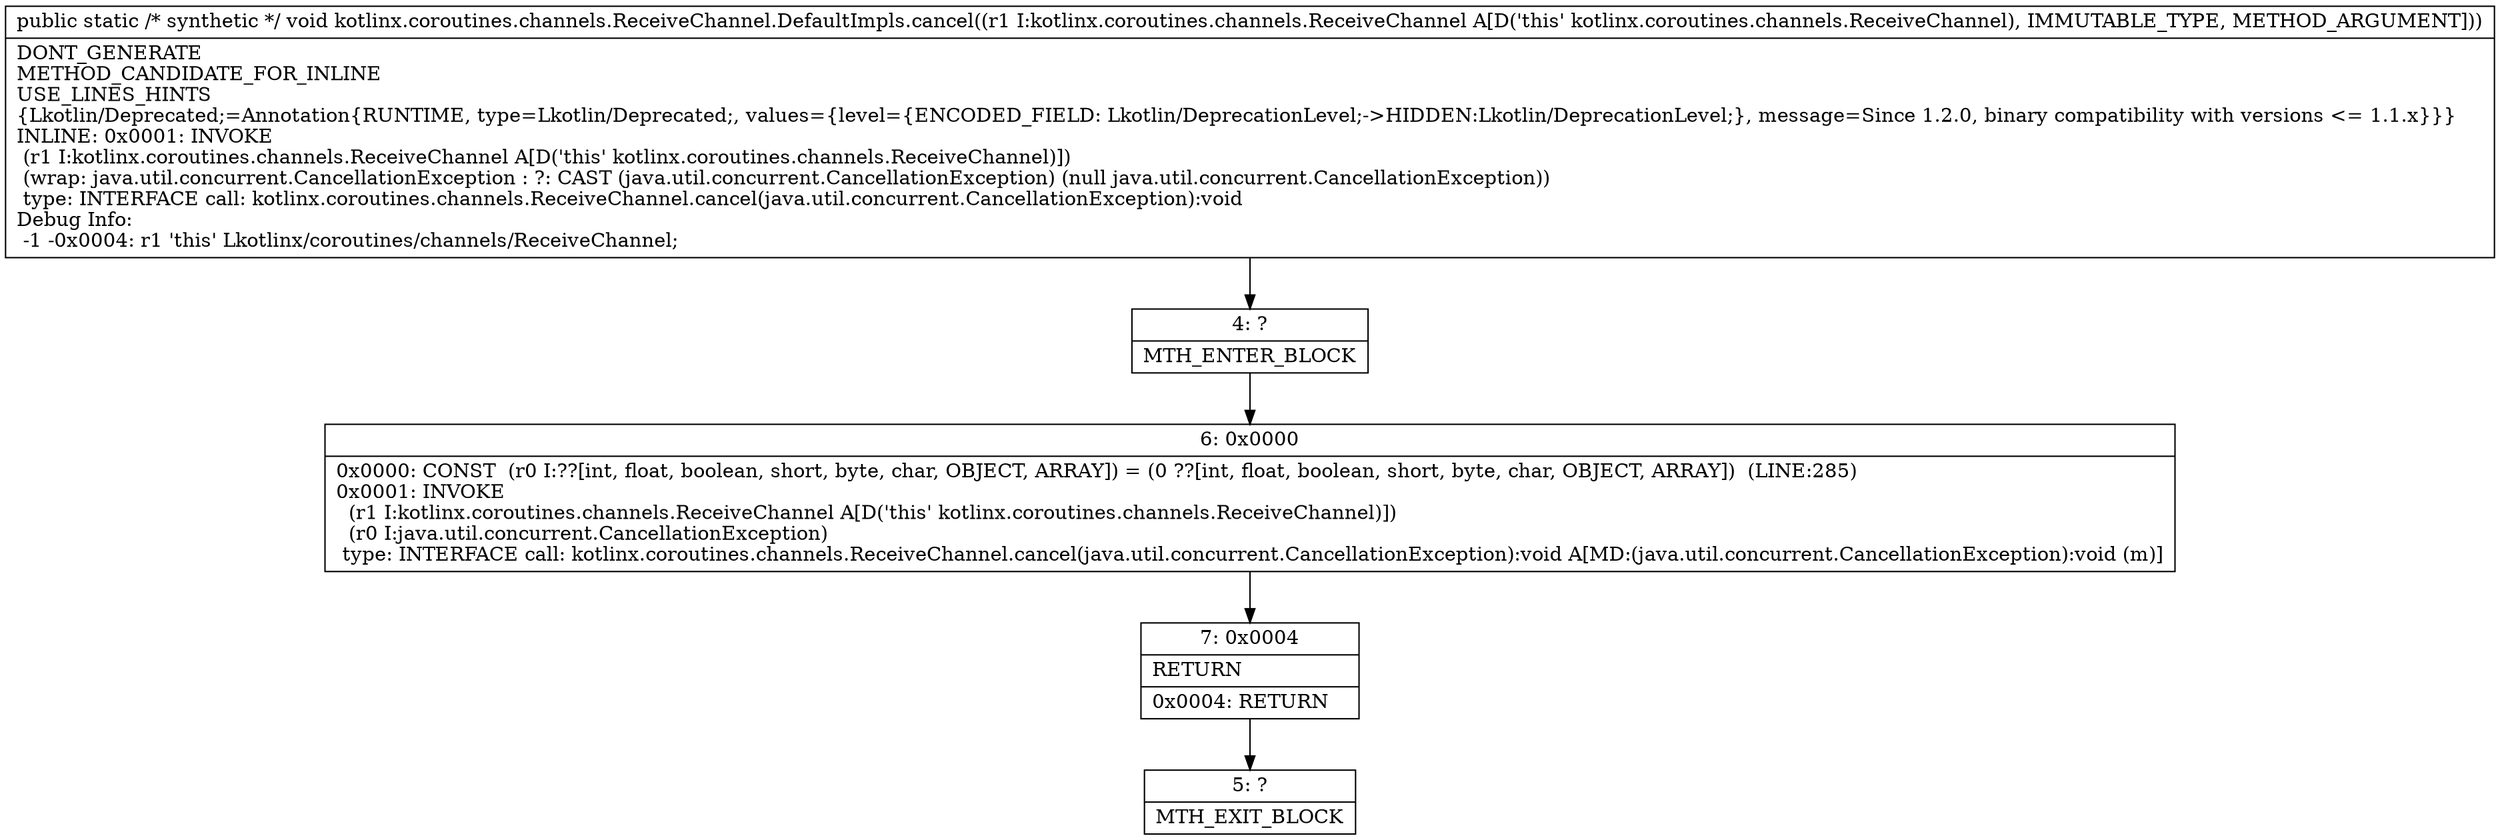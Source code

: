 digraph "CFG forkotlinx.coroutines.channels.ReceiveChannel.DefaultImpls.cancel(Lkotlinx\/coroutines\/channels\/ReceiveChannel;)V" {
Node_4 [shape=record,label="{4\:\ ?|MTH_ENTER_BLOCK\l}"];
Node_6 [shape=record,label="{6\:\ 0x0000|0x0000: CONST  (r0 I:??[int, float, boolean, short, byte, char, OBJECT, ARRAY]) = (0 ??[int, float, boolean, short, byte, char, OBJECT, ARRAY])  (LINE:285)\l0x0001: INVOKE  \l  (r1 I:kotlinx.coroutines.channels.ReceiveChannel A[D('this' kotlinx.coroutines.channels.ReceiveChannel)])\l  (r0 I:java.util.concurrent.CancellationException)\l type: INTERFACE call: kotlinx.coroutines.channels.ReceiveChannel.cancel(java.util.concurrent.CancellationException):void A[MD:(java.util.concurrent.CancellationException):void (m)]\l}"];
Node_7 [shape=record,label="{7\:\ 0x0004|RETURN\l|0x0004: RETURN   \l}"];
Node_5 [shape=record,label="{5\:\ ?|MTH_EXIT_BLOCK\l}"];
MethodNode[shape=record,label="{public static \/* synthetic *\/ void kotlinx.coroutines.channels.ReceiveChannel.DefaultImpls.cancel((r1 I:kotlinx.coroutines.channels.ReceiveChannel A[D('this' kotlinx.coroutines.channels.ReceiveChannel), IMMUTABLE_TYPE, METHOD_ARGUMENT]))  | DONT_GENERATE\lMETHOD_CANDIDATE_FOR_INLINE\lUSE_LINES_HINTS\l\{Lkotlin\/Deprecated;=Annotation\{RUNTIME, type=Lkotlin\/Deprecated;, values=\{level=\{ENCODED_FIELD: Lkotlin\/DeprecationLevel;\-\>HIDDEN:Lkotlin\/DeprecationLevel;\}, message=Since 1.2.0, binary compatibility with versions \<= 1.1.x\}\}\}\lINLINE: 0x0001: INVOKE  \l  (r1 I:kotlinx.coroutines.channels.ReceiveChannel A[D('this' kotlinx.coroutines.channels.ReceiveChannel)])\l  (wrap: java.util.concurrent.CancellationException : ?: CAST (java.util.concurrent.CancellationException) (null java.util.concurrent.CancellationException))\l type: INTERFACE call: kotlinx.coroutines.channels.ReceiveChannel.cancel(java.util.concurrent.CancellationException):void\lDebug Info:\l  \-1 \-0x0004: r1 'this' Lkotlinx\/coroutines\/channels\/ReceiveChannel;\l}"];
MethodNode -> Node_4;Node_4 -> Node_6;
Node_6 -> Node_7;
Node_7 -> Node_5;
}


